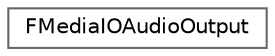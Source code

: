 digraph "Graphical Class Hierarchy"
{
 // INTERACTIVE_SVG=YES
 // LATEX_PDF_SIZE
  bgcolor="transparent";
  edge [fontname=Helvetica,fontsize=10,labelfontname=Helvetica,labelfontsize=10];
  node [fontname=Helvetica,fontsize=10,shape=box,height=0.2,width=0.4];
  rankdir="LR";
  Node0 [id="Node000000",label="FMediaIOAudioOutput",height=0.2,width=0.4,color="grey40", fillcolor="white", style="filled",URL="$d3/d9e/classFMediaIOAudioOutput.html",tooltip=" "];
}
